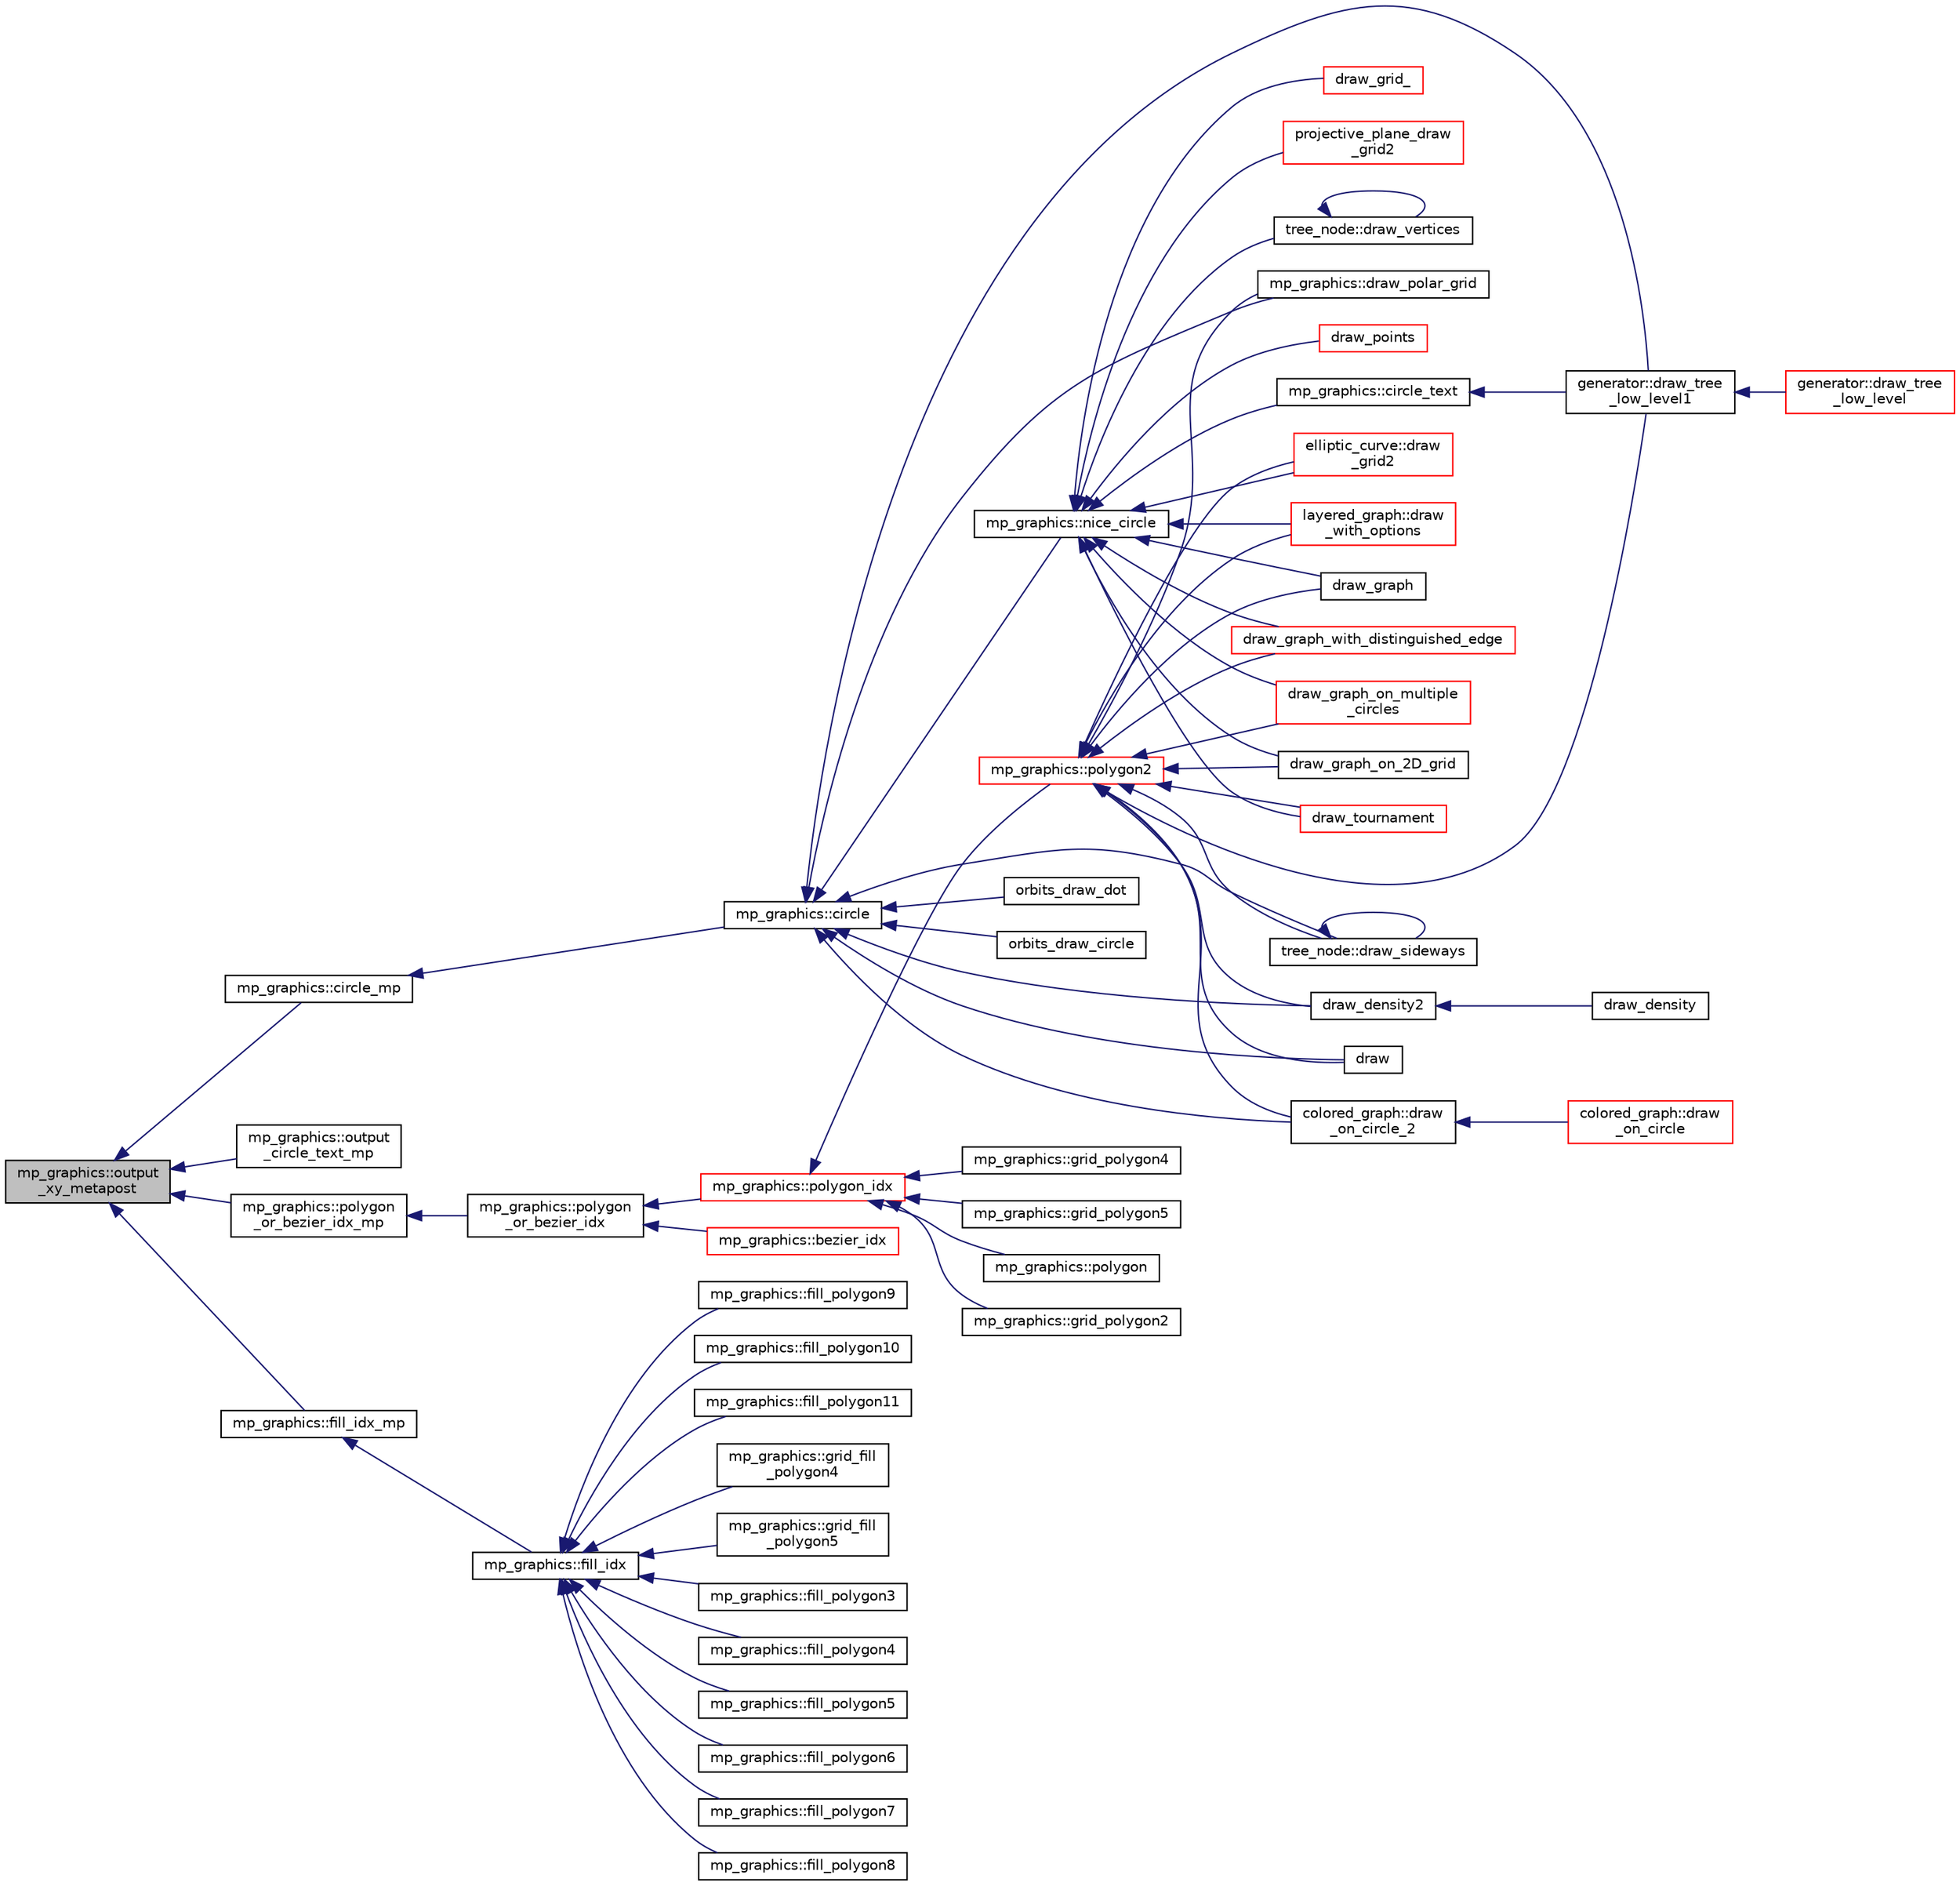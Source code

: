 digraph "mp_graphics::output_xy_metapost"
{
  edge [fontname="Helvetica",fontsize="10",labelfontname="Helvetica",labelfontsize="10"];
  node [fontname="Helvetica",fontsize="10",shape=record];
  rankdir="LR";
  Node4524 [label="mp_graphics::output\l_xy_metapost",height=0.2,width=0.4,color="black", fillcolor="grey75", style="filled", fontcolor="black"];
  Node4524 -> Node4525 [dir="back",color="midnightblue",fontsize="10",style="solid",fontname="Helvetica"];
  Node4525 [label="mp_graphics::circle_mp",height=0.2,width=0.4,color="black", fillcolor="white", style="filled",URL="$da/d2c/classmp__graphics.html#af45ff3b26ab8578a58b17b3507578fc2"];
  Node4525 -> Node4526 [dir="back",color="midnightblue",fontsize="10",style="solid",fontname="Helvetica"];
  Node4526 [label="mp_graphics::circle",height=0.2,width=0.4,color="black", fillcolor="white", style="filled",URL="$da/d2c/classmp__graphics.html#a0e1e32cdfd93dd41678a1dda2671ab6e"];
  Node4526 -> Node4527 [dir="back",color="midnightblue",fontsize="10",style="solid",fontname="Helvetica"];
  Node4527 [label="colored_graph::draw\l_on_circle_2",height=0.2,width=0.4,color="black", fillcolor="white", style="filled",URL="$dc/de2/classcolored__graph.html#a5491c0aa5ba7e60fb694fe7fbbc5ce8a"];
  Node4527 -> Node4528 [dir="back",color="midnightblue",fontsize="10",style="solid",fontname="Helvetica"];
  Node4528 [label="colored_graph::draw\l_on_circle",height=0.2,width=0.4,color="red", fillcolor="white", style="filled",URL="$dc/de2/classcolored__graph.html#af5b7af38772c569cc0d6ab1d7c1fe20b"];
  Node4526 -> Node4530 [dir="back",color="midnightblue",fontsize="10",style="solid",fontname="Helvetica"];
  Node4530 [label="orbits_draw_dot",height=0.2,width=0.4,color="black", fillcolor="white", style="filled",URL="$d9/d29/draw_8_c.html#a20a270e8cc52b4a32cdd36bfa75d849e"];
  Node4526 -> Node4531 [dir="back",color="midnightblue",fontsize="10",style="solid",fontname="Helvetica"];
  Node4531 [label="orbits_draw_circle",height=0.2,width=0.4,color="black", fillcolor="white", style="filled",URL="$d9/d29/draw_8_c.html#aab67c26d29e82151142b788f15c5fe1e"];
  Node4526 -> Node4532 [dir="back",color="midnightblue",fontsize="10",style="solid",fontname="Helvetica"];
  Node4532 [label="draw",height=0.2,width=0.4,color="black", fillcolor="white", style="filled",URL="$d7/d04/graphics_8h.html#a2f0462cf6d66f0096ed82a8dad6e4c3d"];
  Node4526 -> Node4533 [dir="back",color="midnightblue",fontsize="10",style="solid",fontname="Helvetica"];
  Node4533 [label="mp_graphics::draw_polar_grid",height=0.2,width=0.4,color="black", fillcolor="white", style="filled",URL="$da/d2c/classmp__graphics.html#a6fddb7e055dd8099413f41489342fcff"];
  Node4526 -> Node4534 [dir="back",color="midnightblue",fontsize="10",style="solid",fontname="Helvetica"];
  Node4534 [label="mp_graphics::nice_circle",height=0.2,width=0.4,color="black", fillcolor="white", style="filled",URL="$da/d2c/classmp__graphics.html#a29055ee6a26b527757614c4e75911ade"];
  Node4534 -> Node4535 [dir="back",color="midnightblue",fontsize="10",style="solid",fontname="Helvetica"];
  Node4535 [label="draw_points",height=0.2,width=0.4,color="red", fillcolor="white", style="filled",URL="$d4/de8/conic_8_c.html#aee69d86bdad98af95960ee1aa7effa3a"];
  Node4534 -> Node4537 [dir="back",color="midnightblue",fontsize="10",style="solid",fontname="Helvetica"];
  Node4537 [label="draw_grid_",height=0.2,width=0.4,color="red", fillcolor="white", style="filled",URL="$da/d6d/field_8_c.html#a7d63b7cbb41f5eee173cf829ac238a23"];
  Node4534 -> Node4540 [dir="back",color="midnightblue",fontsize="10",style="solid",fontname="Helvetica"];
  Node4540 [label="layered_graph::draw\l_with_options",height=0.2,width=0.4,color="red", fillcolor="white", style="filled",URL="$da/db1/classlayered__graph.html#a4c76e40c6cf5bfb2ab2df20c33e846bc"];
  Node4534 -> Node4566 [dir="back",color="midnightblue",fontsize="10",style="solid",fontname="Helvetica"];
  Node4566 [label="draw_graph",height=0.2,width=0.4,color="black", fillcolor="white", style="filled",URL="$d7/d04/graphics_8h.html#af937131778e8fbd30fd890cf5423f839"];
  Node4534 -> Node4567 [dir="back",color="midnightblue",fontsize="10",style="solid",fontname="Helvetica"];
  Node4567 [label="draw_graph_with_distinguished_edge",height=0.2,width=0.4,color="red", fillcolor="white", style="filled",URL="$d7/d04/graphics_8h.html#a988569053fbe52d7320623c4e27b8aca"];
  Node4534 -> Node4572 [dir="back",color="midnightblue",fontsize="10",style="solid",fontname="Helvetica"];
  Node4572 [label="draw_graph_on_multiple\l_circles",height=0.2,width=0.4,color="red", fillcolor="white", style="filled",URL="$d7/d04/graphics_8h.html#a63ab8fc9db24e6b7a4d0c2994ebb5013"];
  Node4534 -> Node4576 [dir="back",color="midnightblue",fontsize="10",style="solid",fontname="Helvetica"];
  Node4576 [label="draw_graph_on_2D_grid",height=0.2,width=0.4,color="black", fillcolor="white", style="filled",URL="$d7/d04/graphics_8h.html#af1fb7eed73ca4b08ce41329c6b843f6b"];
  Node4534 -> Node4577 [dir="back",color="midnightblue",fontsize="10",style="solid",fontname="Helvetica"];
  Node4577 [label="draw_tournament",height=0.2,width=0.4,color="red", fillcolor="white", style="filled",URL="$d7/d04/graphics_8h.html#abdcf81159ed67c2b19501ea77dbbf6c9"];
  Node4534 -> Node4580 [dir="back",color="midnightblue",fontsize="10",style="solid",fontname="Helvetica"];
  Node4580 [label="mp_graphics::circle_text",height=0.2,width=0.4,color="black", fillcolor="white", style="filled",URL="$da/d2c/classmp__graphics.html#aa50563fd445efab70c7abc5700c6049b"];
  Node4580 -> Node4581 [dir="back",color="midnightblue",fontsize="10",style="solid",fontname="Helvetica"];
  Node4581 [label="generator::draw_tree\l_low_level1",height=0.2,width=0.4,color="black", fillcolor="white", style="filled",URL="$d7/d73/classgenerator.html#a05c91a8f773c25fbad2e806201d5f0d3"];
  Node4581 -> Node4582 [dir="back",color="midnightblue",fontsize="10",style="solid",fontname="Helvetica"];
  Node4582 [label="generator::draw_tree\l_low_level",height=0.2,width=0.4,color="red", fillcolor="white", style="filled",URL="$d7/d73/classgenerator.html#a7ec4c0902ecfc19049792b60526ae446"];
  Node4534 -> Node4634 [dir="back",color="midnightblue",fontsize="10",style="solid",fontname="Helvetica"];
  Node4634 [label="projective_plane_draw\l_grid2",height=0.2,width=0.4,color="red", fillcolor="white", style="filled",URL="$de/dea/plot_8_c.html#ab39804332acaaaaa6c7f3fd56ac914b3"];
  Node4534 -> Node4571 [dir="back",color="midnightblue",fontsize="10",style="solid",fontname="Helvetica"];
  Node4571 [label="tree_node::draw_vertices",height=0.2,width=0.4,color="black", fillcolor="white", style="filled",URL="$df/dbf/classtree__node.html#a8eaf9ec1be67f5e8110b8b38fbe8a7ab"];
  Node4571 -> Node4571 [dir="back",color="midnightblue",fontsize="10",style="solid",fontname="Helvetica"];
  Node4534 -> Node4641 [dir="back",color="midnightblue",fontsize="10",style="solid",fontname="Helvetica"];
  Node4641 [label="elliptic_curve::draw\l_grid2",height=0.2,width=0.4,color="red", fillcolor="white", style="filled",URL="$d3/dea/classelliptic__curve.html#a20f858541aed9bfaabdf69b10f18cdbe"];
  Node4526 -> Node4643 [dir="back",color="midnightblue",fontsize="10",style="solid",fontname="Helvetica"];
  Node4643 [label="draw_density2",height=0.2,width=0.4,color="black", fillcolor="white", style="filled",URL="$de/dea/plot_8_c.html#a4325acc4eb31709cb6d3e5055c5196de"];
  Node4643 -> Node4644 [dir="back",color="midnightblue",fontsize="10",style="solid",fontname="Helvetica"];
  Node4644 [label="draw_density",height=0.2,width=0.4,color="black", fillcolor="white", style="filled",URL="$de/dea/plot_8_c.html#aacb709615412b4c930421172d579dbba"];
  Node4526 -> Node4645 [dir="back",color="midnightblue",fontsize="10",style="solid",fontname="Helvetica"];
  Node4645 [label="tree_node::draw_sideways",height=0.2,width=0.4,color="black", fillcolor="white", style="filled",URL="$df/dbf/classtree__node.html#a9b2f0bf6523c86a1fe755f6186180adb"];
  Node4645 -> Node4645 [dir="back",color="midnightblue",fontsize="10",style="solid",fontname="Helvetica"];
  Node4526 -> Node4581 [dir="back",color="midnightblue",fontsize="10",style="solid",fontname="Helvetica"];
  Node4524 -> Node4646 [dir="back",color="midnightblue",fontsize="10",style="solid",fontname="Helvetica"];
  Node4646 [label="mp_graphics::output\l_circle_text_mp",height=0.2,width=0.4,color="black", fillcolor="white", style="filled",URL="$da/d2c/classmp__graphics.html#a26ee112bf3b6577bc197456632fc5d94"];
  Node4524 -> Node4647 [dir="back",color="midnightblue",fontsize="10",style="solid",fontname="Helvetica"];
  Node4647 [label="mp_graphics::polygon\l_or_bezier_idx_mp",height=0.2,width=0.4,color="black", fillcolor="white", style="filled",URL="$da/d2c/classmp__graphics.html#ac1c736f6c02abd6df696eb949c3513ac"];
  Node4647 -> Node4648 [dir="back",color="midnightblue",fontsize="10",style="solid",fontname="Helvetica"];
  Node4648 [label="mp_graphics::polygon\l_or_bezier_idx",height=0.2,width=0.4,color="black", fillcolor="white", style="filled",URL="$da/d2c/classmp__graphics.html#ac67f20507b7b4f592e9ed90aaa1f472a"];
  Node4648 -> Node4649 [dir="back",color="midnightblue",fontsize="10",style="solid",fontname="Helvetica"];
  Node4649 [label="mp_graphics::polygon_idx",height=0.2,width=0.4,color="red", fillcolor="white", style="filled",URL="$da/d2c/classmp__graphics.html#a60729a478cad572ccb9df00b0f5988df"];
  Node4649 -> Node4650 [dir="back",color="midnightblue",fontsize="10",style="solid",fontname="Helvetica"];
  Node4650 [label="mp_graphics::grid_polygon2",height=0.2,width=0.4,color="black", fillcolor="white", style="filled",URL="$da/d2c/classmp__graphics.html#a2054989685b48955dc50472fe540684b"];
  Node4649 -> Node4651 [dir="back",color="midnightblue",fontsize="10",style="solid",fontname="Helvetica"];
  Node4651 [label="mp_graphics::grid_polygon4",height=0.2,width=0.4,color="black", fillcolor="white", style="filled",URL="$da/d2c/classmp__graphics.html#aac97ca6f94984f0c29c66275f7dd90c7"];
  Node4649 -> Node4652 [dir="back",color="midnightblue",fontsize="10",style="solid",fontname="Helvetica"];
  Node4652 [label="mp_graphics::grid_polygon5",height=0.2,width=0.4,color="black", fillcolor="white", style="filled",URL="$da/d2c/classmp__graphics.html#ac0a88ab5ddcf949ee1f90750a7b2fcd9"];
  Node4649 -> Node4653 [dir="back",color="midnightblue",fontsize="10",style="solid",fontname="Helvetica"];
  Node4653 [label="mp_graphics::polygon",height=0.2,width=0.4,color="black", fillcolor="white", style="filled",URL="$da/d2c/classmp__graphics.html#af35f47d4f85518e28515878cf8fec1fc"];
  Node4649 -> Node4654 [dir="back",color="midnightblue",fontsize="10",style="solid",fontname="Helvetica"];
  Node4654 [label="mp_graphics::polygon2",height=0.2,width=0.4,color="red", fillcolor="white", style="filled",URL="$da/d2c/classmp__graphics.html#ad4052be9dec4eeef879dcc8ca6d85d71"];
  Node4654 -> Node4527 [dir="back",color="midnightblue",fontsize="10",style="solid",fontname="Helvetica"];
  Node4654 -> Node4540 [dir="back",color="midnightblue",fontsize="10",style="solid",fontname="Helvetica"];
  Node4654 -> Node4532 [dir="back",color="midnightblue",fontsize="10",style="solid",fontname="Helvetica"];
  Node4654 -> Node4566 [dir="back",color="midnightblue",fontsize="10",style="solid",fontname="Helvetica"];
  Node4654 -> Node4567 [dir="back",color="midnightblue",fontsize="10",style="solid",fontname="Helvetica"];
  Node4654 -> Node4572 [dir="back",color="midnightblue",fontsize="10",style="solid",fontname="Helvetica"];
  Node4654 -> Node4576 [dir="back",color="midnightblue",fontsize="10",style="solid",fontname="Helvetica"];
  Node4654 -> Node4577 [dir="back",color="midnightblue",fontsize="10",style="solid",fontname="Helvetica"];
  Node4654 -> Node4533 [dir="back",color="midnightblue",fontsize="10",style="solid",fontname="Helvetica"];
  Node4654 -> Node4643 [dir="back",color="midnightblue",fontsize="10",style="solid",fontname="Helvetica"];
  Node4654 -> Node4645 [dir="back",color="midnightblue",fontsize="10",style="solid",fontname="Helvetica"];
  Node4654 -> Node4581 [dir="back",color="midnightblue",fontsize="10",style="solid",fontname="Helvetica"];
  Node4654 -> Node4641 [dir="back",color="midnightblue",fontsize="10",style="solid",fontname="Helvetica"];
  Node4648 -> Node4680 [dir="back",color="midnightblue",fontsize="10",style="solid",fontname="Helvetica"];
  Node4680 [label="mp_graphics::bezier_idx",height=0.2,width=0.4,color="red", fillcolor="white", style="filled",URL="$da/d2c/classmp__graphics.html#afb45b6b5298e90f25523210c68a69184"];
  Node4524 -> Node4688 [dir="back",color="midnightblue",fontsize="10",style="solid",fontname="Helvetica"];
  Node4688 [label="mp_graphics::fill_idx_mp",height=0.2,width=0.4,color="black", fillcolor="white", style="filled",URL="$da/d2c/classmp__graphics.html#a54cc0cb42fd5e93e7519d3b71c5fe6dc"];
  Node4688 -> Node4689 [dir="back",color="midnightblue",fontsize="10",style="solid",fontname="Helvetica"];
  Node4689 [label="mp_graphics::fill_idx",height=0.2,width=0.4,color="black", fillcolor="white", style="filled",URL="$da/d2c/classmp__graphics.html#a185e833954f00af0df61939e3b3da294"];
  Node4689 -> Node4690 [dir="back",color="midnightblue",fontsize="10",style="solid",fontname="Helvetica"];
  Node4690 [label="mp_graphics::grid_fill\l_polygon4",height=0.2,width=0.4,color="black", fillcolor="white", style="filled",URL="$da/d2c/classmp__graphics.html#aa716f1eb8c6738f1f3d3fb8af5925aa3"];
  Node4689 -> Node4691 [dir="back",color="midnightblue",fontsize="10",style="solid",fontname="Helvetica"];
  Node4691 [label="mp_graphics::grid_fill\l_polygon5",height=0.2,width=0.4,color="black", fillcolor="white", style="filled",URL="$da/d2c/classmp__graphics.html#ae1a25d835e13f3e2bad90972f5f68494"];
  Node4689 -> Node4692 [dir="back",color="midnightblue",fontsize="10",style="solid",fontname="Helvetica"];
  Node4692 [label="mp_graphics::fill_polygon3",height=0.2,width=0.4,color="black", fillcolor="white", style="filled",URL="$da/d2c/classmp__graphics.html#a34e1a9951b2d27c088b8f5f6c2ccf0be"];
  Node4689 -> Node4693 [dir="back",color="midnightblue",fontsize="10",style="solid",fontname="Helvetica"];
  Node4693 [label="mp_graphics::fill_polygon4",height=0.2,width=0.4,color="black", fillcolor="white", style="filled",URL="$da/d2c/classmp__graphics.html#a2ad6347434ca3a2be7a1fc99d09e59cf"];
  Node4689 -> Node4694 [dir="back",color="midnightblue",fontsize="10",style="solid",fontname="Helvetica"];
  Node4694 [label="mp_graphics::fill_polygon5",height=0.2,width=0.4,color="black", fillcolor="white", style="filled",URL="$da/d2c/classmp__graphics.html#a6d1adde8df10147cb4244cf1e65626ef"];
  Node4689 -> Node4695 [dir="back",color="midnightblue",fontsize="10",style="solid",fontname="Helvetica"];
  Node4695 [label="mp_graphics::fill_polygon6",height=0.2,width=0.4,color="black", fillcolor="white", style="filled",URL="$da/d2c/classmp__graphics.html#a25bc586443641c2e69e1231373d91ceb"];
  Node4689 -> Node4696 [dir="back",color="midnightblue",fontsize="10",style="solid",fontname="Helvetica"];
  Node4696 [label="mp_graphics::fill_polygon7",height=0.2,width=0.4,color="black", fillcolor="white", style="filled",URL="$da/d2c/classmp__graphics.html#a574f077d9b2bc551e259050d3b5f0486"];
  Node4689 -> Node4697 [dir="back",color="midnightblue",fontsize="10",style="solid",fontname="Helvetica"];
  Node4697 [label="mp_graphics::fill_polygon8",height=0.2,width=0.4,color="black", fillcolor="white", style="filled",URL="$da/d2c/classmp__graphics.html#a73fa4da86541420bb87c0b7000a160b8"];
  Node4689 -> Node4698 [dir="back",color="midnightblue",fontsize="10",style="solid",fontname="Helvetica"];
  Node4698 [label="mp_graphics::fill_polygon9",height=0.2,width=0.4,color="black", fillcolor="white", style="filled",URL="$da/d2c/classmp__graphics.html#a284ff43ba4e4dd5135ecbc3258bddae9"];
  Node4689 -> Node4699 [dir="back",color="midnightblue",fontsize="10",style="solid",fontname="Helvetica"];
  Node4699 [label="mp_graphics::fill_polygon10",height=0.2,width=0.4,color="black", fillcolor="white", style="filled",URL="$da/d2c/classmp__graphics.html#ad4bdfab77b071e9ec87c321973f39d85"];
  Node4689 -> Node4700 [dir="back",color="midnightblue",fontsize="10",style="solid",fontname="Helvetica"];
  Node4700 [label="mp_graphics::fill_polygon11",height=0.2,width=0.4,color="black", fillcolor="white", style="filled",URL="$da/d2c/classmp__graphics.html#a2e0619ba53b4fc3dc9b4ae4aeffb7db7"];
}
